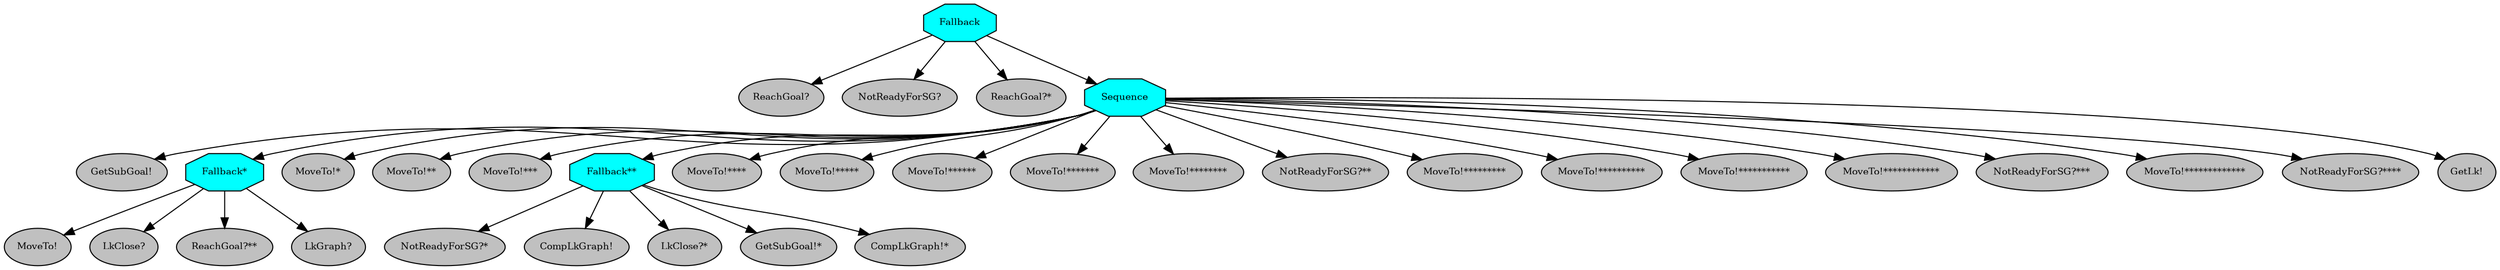 digraph pastafarianism {
ordering=out;
graph [fontname="times-roman"];
node [fontname="times-roman"];
edge [fontname="times-roman"];
Fallback [fillcolor=cyan, fontcolor=black, fontsize=9, label=Fallback, shape=octagon, style=filled];
"ReachGoal?" [fillcolor=gray, fontcolor=black, fontsize=9, label="ReachGoal?", shape=ellipse, style=filled];
Fallback -> "ReachGoal?";
"NotReadyForSG?" [fillcolor=gray, fontcolor=black, fontsize=9, label="NotReadyForSG?", shape=ellipse, style=filled];
Fallback -> "NotReadyForSG?";
"ReachGoal?*" [fillcolor=gray, fontcolor=black, fontsize=9, label="ReachGoal?*", shape=ellipse, style=filled];
Fallback -> "ReachGoal?*";
Sequence [fillcolor=cyan, fontcolor=black, fontsize=9, label=Sequence, shape=octagon, style=filled];
Fallback -> Sequence;
"GetSubGoal!" [fillcolor=gray, fontcolor=black, fontsize=9, label="GetSubGoal!", shape=ellipse, style=filled];
Sequence -> "GetSubGoal!";
"Fallback*" [fillcolor=cyan, fontcolor=black, fontsize=9, label="Fallback*", shape=octagon, style=filled];
Sequence -> "Fallback*";
"MoveTo!" [fillcolor=gray, fontcolor=black, fontsize=9, label="MoveTo!", shape=ellipse, style=filled];
"Fallback*" -> "MoveTo!";
"LkClose?" [fillcolor=gray, fontcolor=black, fontsize=9, label="LkClose?", shape=ellipse, style=filled];
"Fallback*" -> "LkClose?";
"ReachGoal?**" [fillcolor=gray, fontcolor=black, fontsize=9, label="ReachGoal?**", shape=ellipse, style=filled];
"Fallback*" -> "ReachGoal?**";
"LkGraph?" [fillcolor=gray, fontcolor=black, fontsize=9, label="LkGraph?", shape=ellipse, style=filled];
"Fallback*" -> "LkGraph?";
"MoveTo!*" [fillcolor=gray, fontcolor=black, fontsize=9, label="MoveTo!*", shape=ellipse, style=filled];
Sequence -> "MoveTo!*";
"MoveTo!**" [fillcolor=gray, fontcolor=black, fontsize=9, label="MoveTo!**", shape=ellipse, style=filled];
Sequence -> "MoveTo!**";
"MoveTo!***" [fillcolor=gray, fontcolor=black, fontsize=9, label="MoveTo!***", shape=ellipse, style=filled];
Sequence -> "MoveTo!***";
"Fallback**" [fillcolor=cyan, fontcolor=black, fontsize=9, label="Fallback**", shape=octagon, style=filled];
Sequence -> "Fallback**";
"NotReadyForSG?*" [fillcolor=gray, fontcolor=black, fontsize=9, label="NotReadyForSG?*", shape=ellipse, style=filled];
"Fallback**" -> "NotReadyForSG?*";
"CompLkGraph!" [fillcolor=gray, fontcolor=black, fontsize=9, label="CompLkGraph!", shape=ellipse, style=filled];
"Fallback**" -> "CompLkGraph!";
"LkClose?*" [fillcolor=gray, fontcolor=black, fontsize=9, label="LkClose?*", shape=ellipse, style=filled];
"Fallback**" -> "LkClose?*";
"GetSubGoal!*" [fillcolor=gray, fontcolor=black, fontsize=9, label="GetSubGoal!*", shape=ellipse, style=filled];
"Fallback**" -> "GetSubGoal!*";
"CompLkGraph!*" [fillcolor=gray, fontcolor=black, fontsize=9, label="CompLkGraph!*", shape=ellipse, style=filled];
"Fallback**" -> "CompLkGraph!*";
"MoveTo!****" [fillcolor=gray, fontcolor=black, fontsize=9, label="MoveTo!****", shape=ellipse, style=filled];
Sequence -> "MoveTo!****";
"MoveTo!*****" [fillcolor=gray, fontcolor=black, fontsize=9, label="MoveTo!*****", shape=ellipse, style=filled];
Sequence -> "MoveTo!*****";
"MoveTo!******" [fillcolor=gray, fontcolor=black, fontsize=9, label="MoveTo!******", shape=ellipse, style=filled];
Sequence -> "MoveTo!******";
"MoveTo!*******" [fillcolor=gray, fontcolor=black, fontsize=9, label="MoveTo!*******", shape=ellipse, style=filled];
Sequence -> "MoveTo!*******";
"MoveTo!********" [fillcolor=gray, fontcolor=black, fontsize=9, label="MoveTo!********", shape=ellipse, style=filled];
Sequence -> "MoveTo!********";
"NotReadyForSG?**" [fillcolor=gray, fontcolor=black, fontsize=9, label="NotReadyForSG?**", shape=ellipse, style=filled];
Sequence -> "NotReadyForSG?**";
"MoveTo!*********" [fillcolor=gray, fontcolor=black, fontsize=9, label="MoveTo!*********", shape=ellipse, style=filled];
Sequence -> "MoveTo!*********";
"MoveTo!**********" [fillcolor=gray, fontcolor=black, fontsize=9, label="MoveTo!**********", shape=ellipse, style=filled];
Sequence -> "MoveTo!**********";
"MoveTo!***********" [fillcolor=gray, fontcolor=black, fontsize=9, label="MoveTo!***********", shape=ellipse, style=filled];
Sequence -> "MoveTo!***********";
"MoveTo!************" [fillcolor=gray, fontcolor=black, fontsize=9, label="MoveTo!************", shape=ellipse, style=filled];
Sequence -> "MoveTo!************";
"NotReadyForSG?***" [fillcolor=gray, fontcolor=black, fontsize=9, label="NotReadyForSG?***", shape=ellipse, style=filled];
Sequence -> "NotReadyForSG?***";
"MoveTo!*************" [fillcolor=gray, fontcolor=black, fontsize=9, label="MoveTo!*************", shape=ellipse, style=filled];
Sequence -> "MoveTo!*************";
"NotReadyForSG?****" [fillcolor=gray, fontcolor=black, fontsize=9, label="NotReadyForSG?****", shape=ellipse, style=filled];
Sequence -> "NotReadyForSG?****";
"GetLk!" [fillcolor=gray, fontcolor=black, fontsize=9, label="GetLk!", shape=ellipse, style=filled];
Sequence -> "GetLk!";
}
